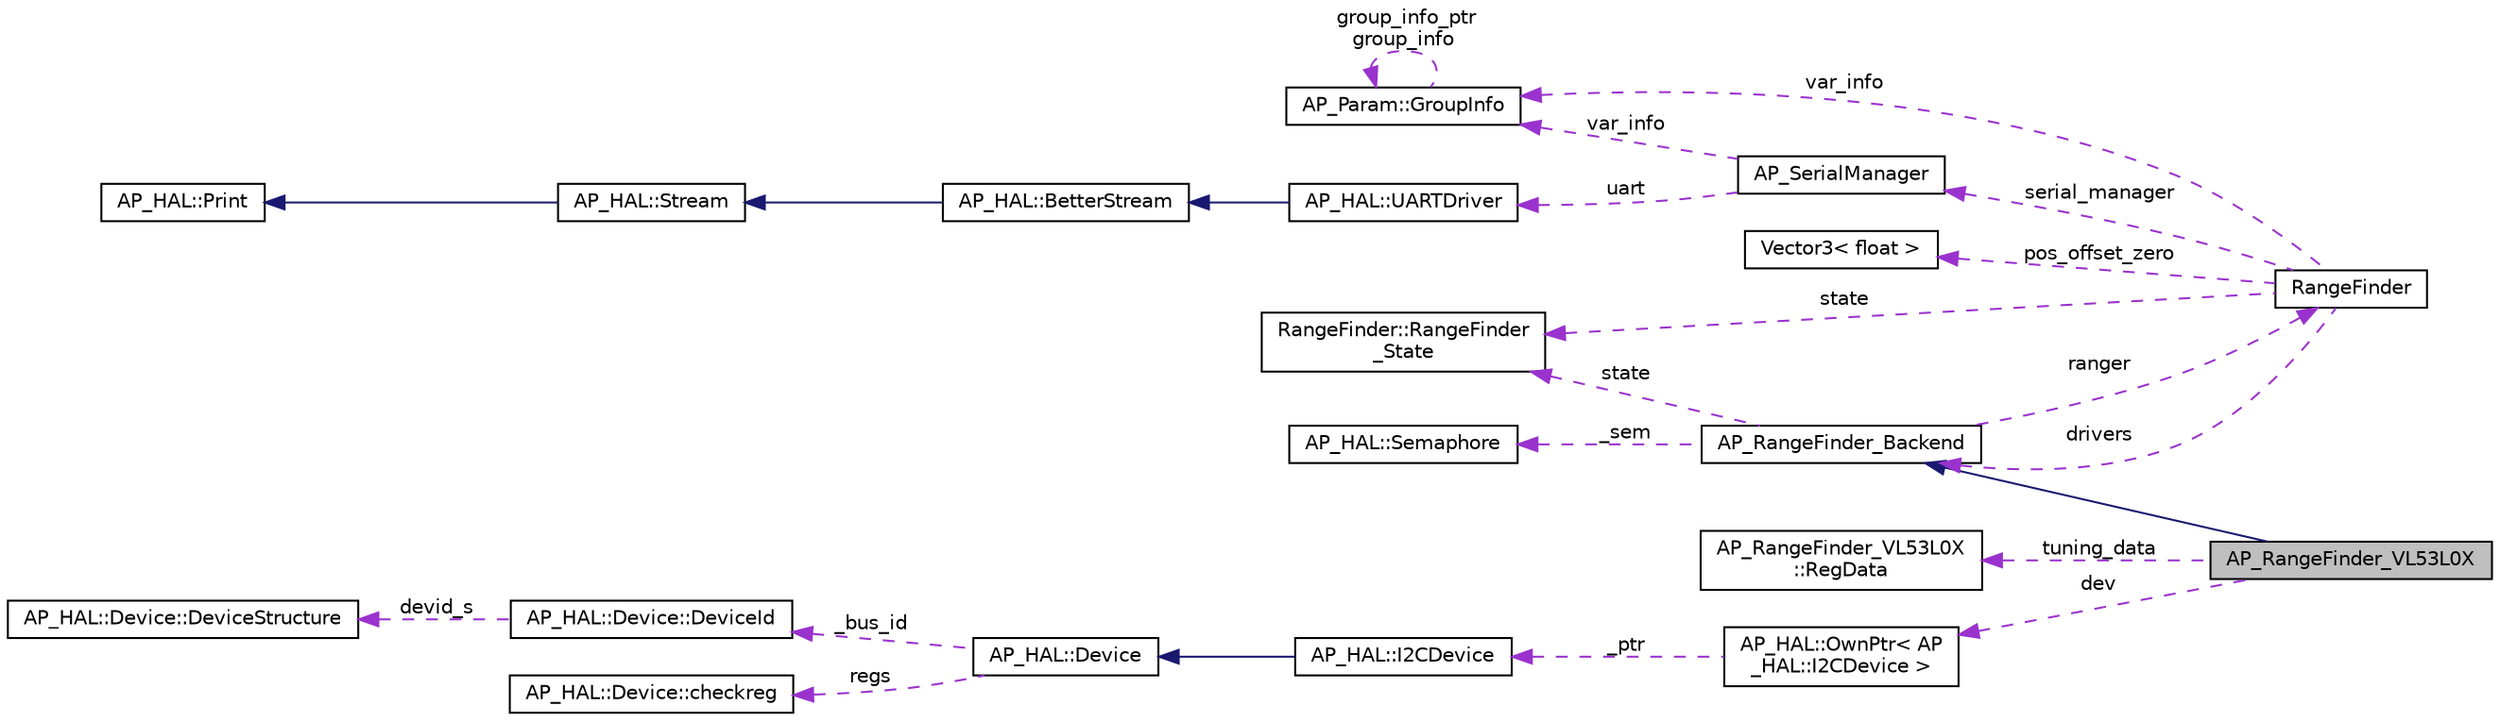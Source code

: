 digraph "AP_RangeFinder_VL53L0X"
{
 // INTERACTIVE_SVG=YES
  edge [fontname="Helvetica",fontsize="10",labelfontname="Helvetica",labelfontsize="10"];
  node [fontname="Helvetica",fontsize="10",shape=record];
  rankdir="LR";
  Node1 [label="AP_RangeFinder_VL53L0X",height=0.2,width=0.4,color="black", fillcolor="grey75", style="filled", fontcolor="black"];
  Node2 -> Node1 [dir="back",color="midnightblue",fontsize="10",style="solid",fontname="Helvetica"];
  Node2 [label="AP_RangeFinder_Backend",height=0.2,width=0.4,color="black", fillcolor="white", style="filled",URL="$classAP__RangeFinder__Backend.html"];
  Node3 -> Node2 [dir="back",color="darkorchid3",fontsize="10",style="dashed",label=" state" ,fontname="Helvetica"];
  Node3 [label="RangeFinder::RangeFinder\l_State",height=0.2,width=0.4,color="black", fillcolor="white", style="filled",URL="$structRangeFinder_1_1RangeFinder__State.html"];
  Node4 -> Node2 [dir="back",color="darkorchid3",fontsize="10",style="dashed",label=" _sem" ,fontname="Helvetica"];
  Node4 [label="AP_HAL::Semaphore",height=0.2,width=0.4,color="black", fillcolor="white", style="filled",URL="$classAP__HAL_1_1Semaphore.html"];
  Node5 -> Node2 [dir="back",color="darkorchid3",fontsize="10",style="dashed",label=" ranger" ,fontname="Helvetica"];
  Node5 [label="RangeFinder",height=0.2,width=0.4,color="black", fillcolor="white", style="filled",URL="$classRangeFinder.html"];
  Node6 -> Node5 [dir="back",color="darkorchid3",fontsize="10",style="dashed",label=" serial_manager" ,fontname="Helvetica"];
  Node6 [label="AP_SerialManager",height=0.2,width=0.4,color="black", fillcolor="white", style="filled",URL="$classAP__SerialManager.html"];
  Node7 -> Node6 [dir="back",color="darkorchid3",fontsize="10",style="dashed",label=" uart" ,fontname="Helvetica"];
  Node7 [label="AP_HAL::UARTDriver",height=0.2,width=0.4,color="black", fillcolor="white", style="filled",URL="$classAP__HAL_1_1UARTDriver.html"];
  Node8 -> Node7 [dir="back",color="midnightblue",fontsize="10",style="solid",fontname="Helvetica"];
  Node8 [label="AP_HAL::BetterStream",height=0.2,width=0.4,color="black", fillcolor="white", style="filled",URL="$classAP__HAL_1_1BetterStream.html"];
  Node9 -> Node8 [dir="back",color="midnightblue",fontsize="10",style="solid",fontname="Helvetica"];
  Node9 [label="AP_HAL::Stream",height=0.2,width=0.4,color="black", fillcolor="white", style="filled",URL="$classAP__HAL_1_1Stream.html"];
  Node10 -> Node9 [dir="back",color="midnightblue",fontsize="10",style="solid",fontname="Helvetica"];
  Node10 [label="AP_HAL::Print",height=0.2,width=0.4,color="black", fillcolor="white", style="filled",URL="$classAP__HAL_1_1Print.html"];
  Node11 -> Node6 [dir="back",color="darkorchid3",fontsize="10",style="dashed",label=" var_info" ,fontname="Helvetica"];
  Node11 [label="AP_Param::GroupInfo",height=0.2,width=0.4,color="black", fillcolor="white", style="filled",URL="$structAP__Param_1_1GroupInfo.html"];
  Node11 -> Node11 [dir="back",color="darkorchid3",fontsize="10",style="dashed",label=" group_info_ptr\ngroup_info" ,fontname="Helvetica"];
  Node3 -> Node5 [dir="back",color="darkorchid3",fontsize="10",style="dashed",label=" state" ,fontname="Helvetica"];
  Node11 -> Node5 [dir="back",color="darkorchid3",fontsize="10",style="dashed",label=" var_info" ,fontname="Helvetica"];
  Node12 -> Node5 [dir="back",color="darkorchid3",fontsize="10",style="dashed",label=" pos_offset_zero" ,fontname="Helvetica"];
  Node12 [label="Vector3\< float \>",height=0.2,width=0.4,color="black", fillcolor="white", style="filled",URL="$classVector3.html"];
  Node2 -> Node5 [dir="back",color="darkorchid3",fontsize="10",style="dashed",label=" drivers" ,fontname="Helvetica"];
  Node13 -> Node1 [dir="back",color="darkorchid3",fontsize="10",style="dashed",label=" dev" ,fontname="Helvetica"];
  Node13 [label="AP_HAL::OwnPtr\< AP\l_HAL::I2CDevice \>",height=0.2,width=0.4,color="black", fillcolor="white", style="filled",URL="$classAP__HAL_1_1OwnPtr.html"];
  Node14 -> Node13 [dir="back",color="darkorchid3",fontsize="10",style="dashed",label=" _ptr" ,fontname="Helvetica"];
  Node14 [label="AP_HAL::I2CDevice",height=0.2,width=0.4,color="black", fillcolor="white", style="filled",URL="$classAP__HAL_1_1I2CDevice.html"];
  Node15 -> Node14 [dir="back",color="midnightblue",fontsize="10",style="solid",fontname="Helvetica"];
  Node15 [label="AP_HAL::Device",height=0.2,width=0.4,color="black", fillcolor="white", style="filled",URL="$classAP__HAL_1_1Device.html"];
  Node16 -> Node15 [dir="back",color="darkorchid3",fontsize="10",style="dashed",label=" regs" ,fontname="Helvetica"];
  Node16 [label="AP_HAL::Device::checkreg",height=0.2,width=0.4,color="black", fillcolor="white", style="filled",URL="$structAP__HAL_1_1Device_1_1checkreg.html"];
  Node17 -> Node15 [dir="back",color="darkorchid3",fontsize="10",style="dashed",label=" _bus_id" ,fontname="Helvetica"];
  Node17 [label="AP_HAL::Device::DeviceId",height=0.2,width=0.4,color="black", fillcolor="white", style="filled",URL="$unionAP__HAL_1_1Device_1_1DeviceId.html"];
  Node18 -> Node17 [dir="back",color="darkorchid3",fontsize="10",style="dashed",label=" devid_s" ,fontname="Helvetica"];
  Node18 [label="AP_HAL::Device::DeviceStructure",height=0.2,width=0.4,color="black", fillcolor="white", style="filled",URL="$structAP__HAL_1_1Device_1_1DeviceStructure.html"];
  Node19 -> Node1 [dir="back",color="darkorchid3",fontsize="10",style="dashed",label=" tuning_data" ,fontname="Helvetica"];
  Node19 [label="AP_RangeFinder_VL53L0X\l::RegData",height=0.2,width=0.4,color="black", fillcolor="white", style="filled",URL="$structAP__RangeFinder__VL53L0X_1_1RegData.html"];
}
